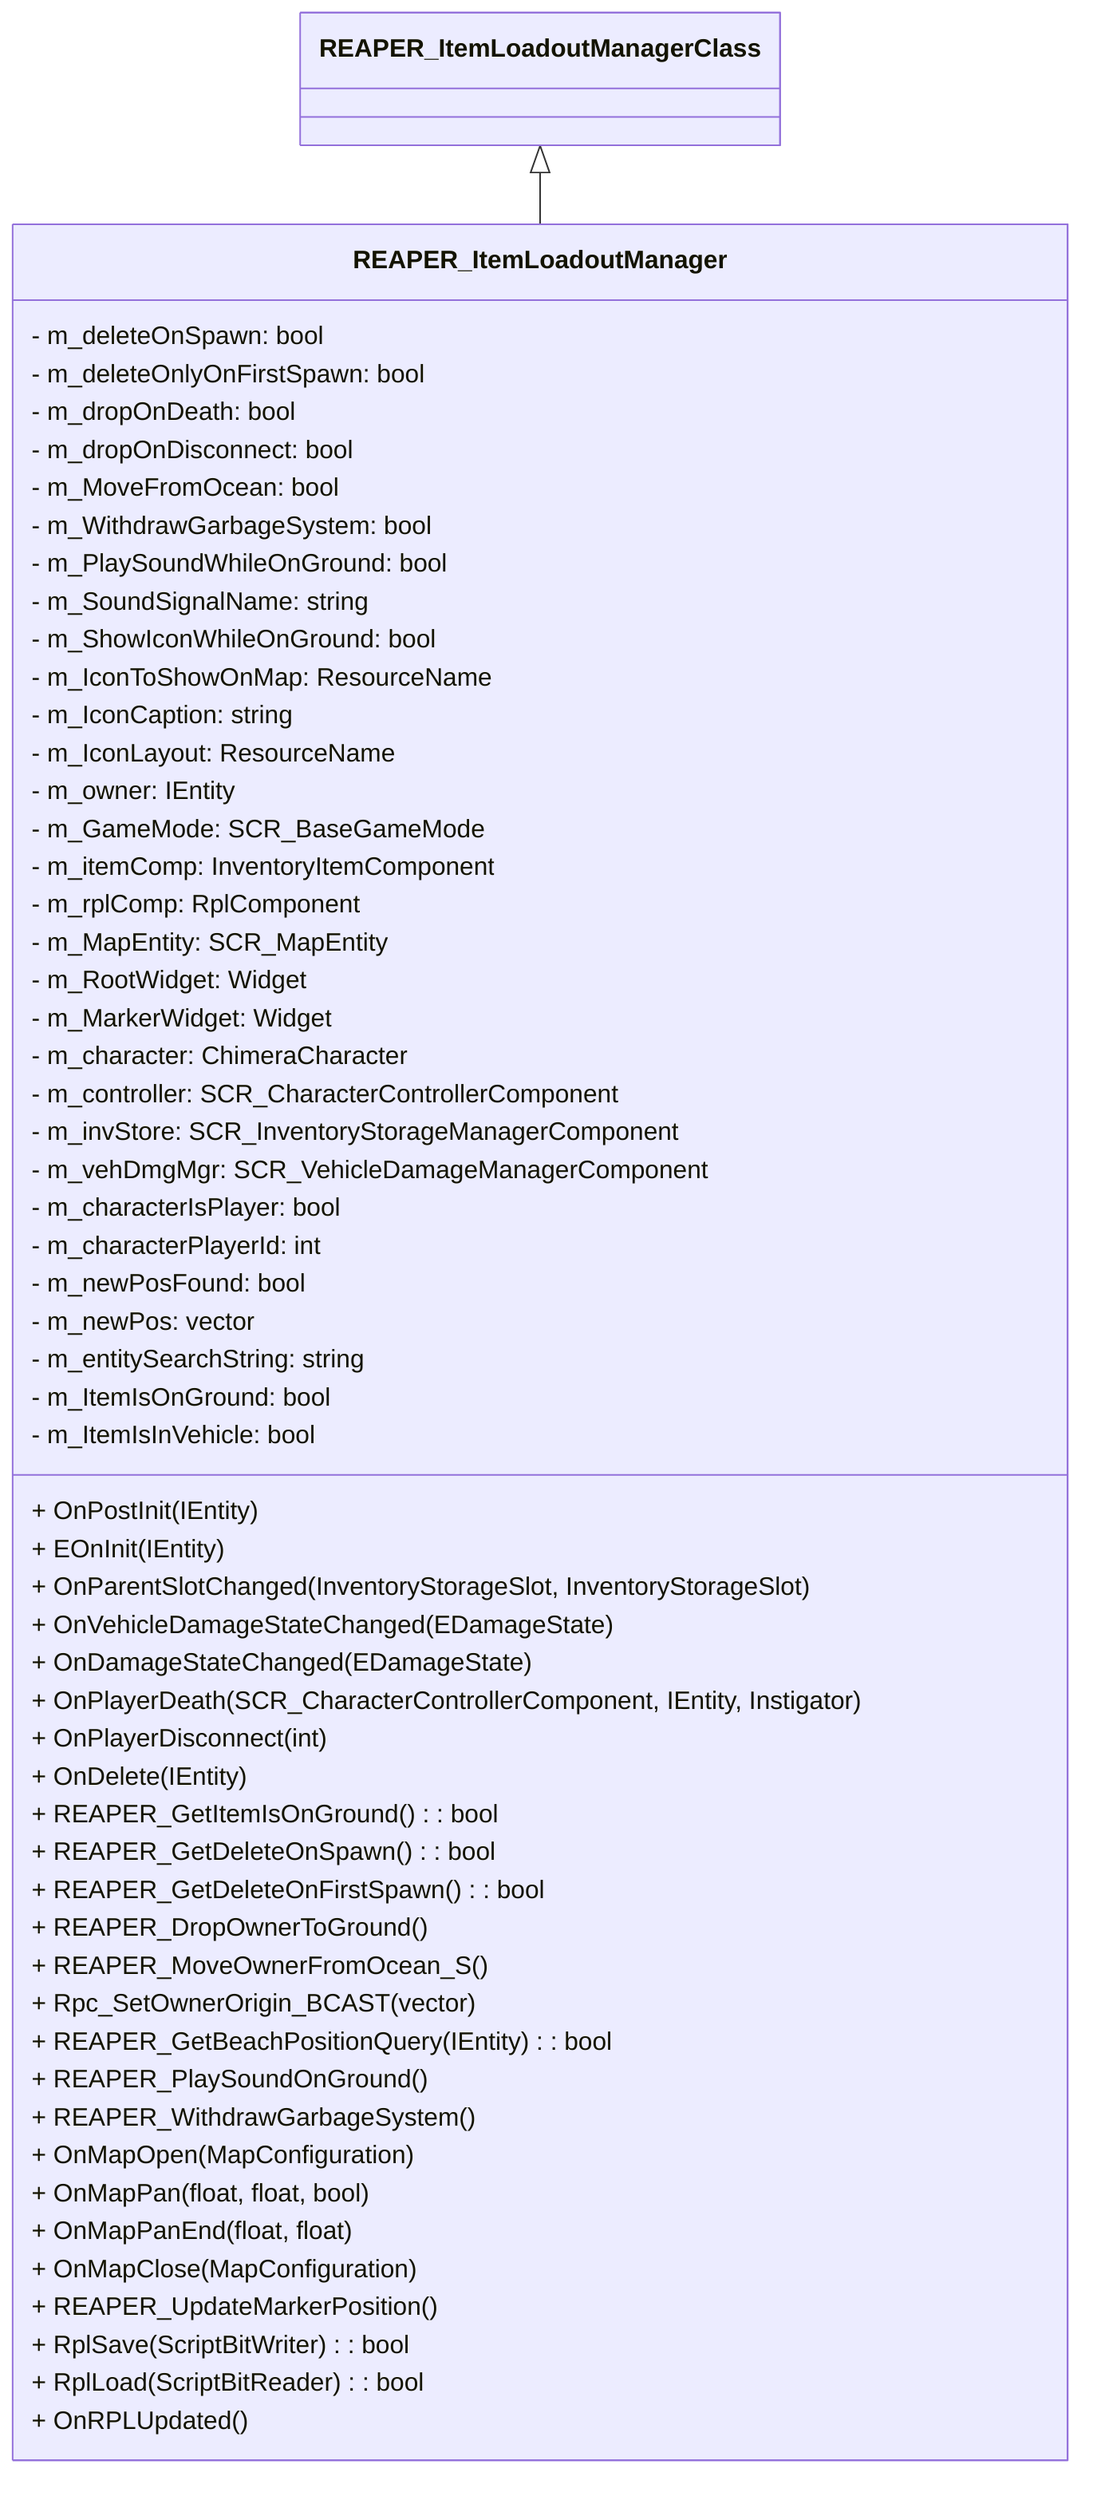 classDiagram

class REAPER_ItemLoadoutManagerClass

class REAPER_ItemLoadoutManager {
    - m_deleteOnSpawn: bool
    - m_deleteOnlyOnFirstSpawn: bool
    - m_dropOnDeath: bool
    - m_dropOnDisconnect: bool
    - m_MoveFromOcean: bool
    - m_WithdrawGarbageSystem: bool
    - m_PlaySoundWhileOnGround: bool
    - m_SoundSignalName: string
    - m_ShowIconWhileOnGround: bool
    - m_IconToShowOnMap: ResourceName
    - m_IconCaption: string
    - m_IconLayout: ResourceName
    - m_owner: IEntity
    - m_GameMode: SCR_BaseGameMode
    - m_itemComp: InventoryItemComponent
    - m_rplComp: RplComponent
    - m_MapEntity: SCR_MapEntity
    - m_RootWidget: Widget
    - m_MarkerWidget: Widget
    - m_character: ChimeraCharacter
    - m_controller: SCR_CharacterControllerComponent
    - m_invStore: SCR_InventoryStorageManagerComponent
    - m_vehDmgMgr: SCR_VehicleDamageManagerComponent
    - m_characterIsPlayer: bool
    - m_characterPlayerId: int
    - m_newPosFound: bool
    - m_newPos: vector
    - m_entitySearchString: string
    - m_ItemIsOnGround: bool
    - m_ItemIsInVehicle: bool

    + OnPostInit(IEntity)
    + EOnInit(IEntity)
    + OnParentSlotChanged(InventoryStorageSlot, InventoryStorageSlot)
    + OnVehicleDamageStateChanged(EDamageState)
    + OnDamageStateChanged(EDamageState)
    + OnPlayerDeath(SCR_CharacterControllerComponent, IEntity, Instigator)
    + OnPlayerDisconnect(int)
    + OnDelete(IEntity)
    + REAPER_GetItemIsOnGround(): bool
    + REAPER_GetDeleteOnSpawn(): bool
    + REAPER_GetDeleteOnFirstSpawn(): bool
    + REAPER_DropOwnerToGround()
    + REAPER_MoveOwnerFromOcean_S()
    + Rpc_SetOwnerOrigin_BCAST(vector)
    + REAPER_GetBeachPositionQuery(IEntity): bool
    + REAPER_PlaySoundOnGround()
    + REAPER_WithdrawGarbageSystem()
    + OnMapOpen(MapConfiguration)
    + OnMapPan(float, float, bool)
    + OnMapPanEnd(float, float)
    + OnMapClose(MapConfiguration)
    + REAPER_UpdateMarkerPosition()
    + RplSave(ScriptBitWriter): bool
    + RplLoad(ScriptBitReader): bool
    + OnRPLUpdated()
}

REAPER_ItemLoadoutManagerClass <|-- REAPER_ItemLoadoutManager